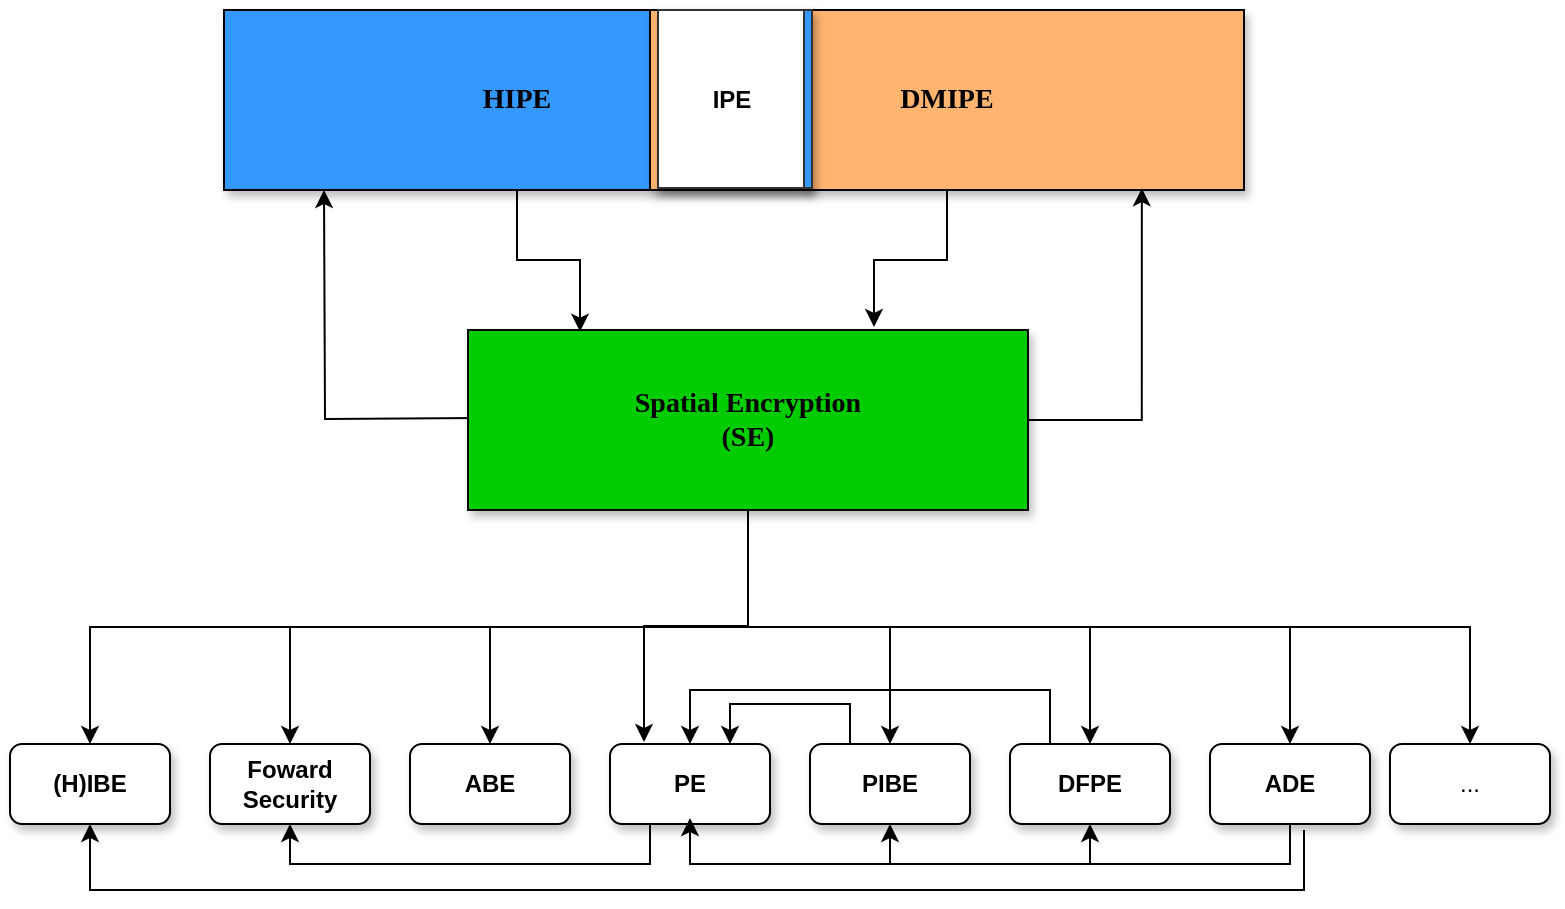 <mxfile version="20.0.4" type="github"><diagram id="eK1BAVBSJsMBC6bnclts" name="Page-1"><mxGraphModel dx="786" dy="457" grid="1" gridSize="10" guides="1" tooltips="1" connect="1" arrows="1" fold="1" page="1" pageScale="1" pageWidth="827" pageHeight="1169" math="0" shadow="0"><root><mxCell id="0"/><mxCell id="1" parent="0"/><mxCell id="ROZ5Phyzrz8tf6HLVchm-1" style="edgeStyle=orthogonalEdgeStyle;rounded=0;orthogonalLoop=1;jettySize=auto;html=1;exitX=0.5;exitY=1;exitDx=0;exitDy=0;" parent="1" source="ROZ5Phyzrz8tf6HLVchm-11" target="ROZ5Phyzrz8tf6HLVchm-14" edge="1"><mxGeometry relative="1" as="geometry"/></mxCell><mxCell id="ROZ5Phyzrz8tf6HLVchm-2" style="edgeStyle=orthogonalEdgeStyle;rounded=0;orthogonalLoop=1;jettySize=auto;html=1;exitX=0.5;exitY=1;exitDx=0;exitDy=0;" parent="1" source="ROZ5Phyzrz8tf6HLVchm-11" target="ROZ5Phyzrz8tf6HLVchm-15" edge="1"><mxGeometry relative="1" as="geometry"/></mxCell><mxCell id="ROZ5Phyzrz8tf6HLVchm-3" style="edgeStyle=orthogonalEdgeStyle;rounded=0;orthogonalLoop=1;jettySize=auto;html=1;exitX=0.5;exitY=1;exitDx=0;exitDy=0;entryX=0.5;entryY=0;entryDx=0;entryDy=0;" parent="1" source="ROZ5Phyzrz8tf6HLVchm-11" target="ROZ5Phyzrz8tf6HLVchm-16" edge="1"><mxGeometry relative="1" as="geometry"/></mxCell><mxCell id="ROZ5Phyzrz8tf6HLVchm-4" style="edgeStyle=orthogonalEdgeStyle;rounded=0;orthogonalLoop=1;jettySize=auto;html=1;exitX=0.5;exitY=1;exitDx=0;exitDy=0;" parent="1" source="ROZ5Phyzrz8tf6HLVchm-11" target="ROZ5Phyzrz8tf6HLVchm-25" edge="1"><mxGeometry relative="1" as="geometry"/></mxCell><mxCell id="ROZ5Phyzrz8tf6HLVchm-6" style="edgeStyle=orthogonalEdgeStyle;rounded=0;orthogonalLoop=1;jettySize=auto;html=1;exitX=0.5;exitY=1;exitDx=0;exitDy=0;" parent="1" source="ROZ5Phyzrz8tf6HLVchm-11" target="ROZ5Phyzrz8tf6HLVchm-20" edge="1"><mxGeometry relative="1" as="geometry"/></mxCell><mxCell id="ROZ5Phyzrz8tf6HLVchm-56" style="edgeStyle=orthogonalEdgeStyle;rounded=0;orthogonalLoop=1;jettySize=auto;html=1;exitX=0;exitY=0.5;exitDx=0;exitDy=0;entryX=0.15;entryY=1.011;entryDx=0;entryDy=0;entryPerimeter=0;" parent="1" edge="1"><mxGeometry relative="1" as="geometry"><mxPoint x="268.05" y="404.01" as="sourcePoint"/><mxPoint x="190.0" y="290" as="targetPoint"/></mxGeometry></mxCell><mxCell id="ROZ5Phyzrz8tf6HLVchm-59" style="edgeStyle=orthogonalEdgeStyle;rounded=0;orthogonalLoop=1;jettySize=auto;html=1;exitX=0.5;exitY=1;exitDx=0;exitDy=0;" parent="1" edge="1"><mxGeometry relative="1" as="geometry"><mxPoint x="402" y="449" as="sourcePoint"/><mxPoint x="350" y="566" as="targetPoint"/><Array as="points"><mxPoint x="402" y="508"/><mxPoint x="350" y="508"/></Array></mxGeometry></mxCell><mxCell id="ROZ5Phyzrz8tf6HLVchm-73" style="edgeStyle=orthogonalEdgeStyle;rounded=0;orthogonalLoop=1;jettySize=auto;html=1;exitX=0.5;exitY=1;exitDx=0;exitDy=0;entryX=0.5;entryY=0;entryDx=0;entryDy=0;" parent="1" source="ROZ5Phyzrz8tf6HLVchm-11" target="ROZ5Phyzrz8tf6HLVchm-19" edge="1"><mxGeometry relative="1" as="geometry"/></mxCell><mxCell id="ROZ5Phyzrz8tf6HLVchm-74" style="edgeStyle=orthogonalEdgeStyle;rounded=0;orthogonalLoop=1;jettySize=auto;html=1;exitX=0.5;exitY=1;exitDx=0;exitDy=0;entryX=0.5;entryY=0;entryDx=0;entryDy=0;" parent="1" source="ROZ5Phyzrz8tf6HLVchm-11" target="ROZ5Phyzrz8tf6HLVchm-24" edge="1"><mxGeometry relative="1" as="geometry"/></mxCell><mxCell id="ROZ5Phyzrz8tf6HLVchm-75" style="edgeStyle=orthogonalEdgeStyle;rounded=0;orthogonalLoop=1;jettySize=auto;html=1;exitX=1;exitY=0.5;exitDx=0;exitDy=0;entryX=0.828;entryY=0.99;entryDx=0;entryDy=0;entryPerimeter=0;" parent="1" source="ROZ5Phyzrz8tf6HLVchm-11" target="ROZ5Phyzrz8tf6HLVchm-51" edge="1"><mxGeometry relative="1" as="geometry"/></mxCell><mxCell id="ROZ5Phyzrz8tf6HLVchm-11" value="&lt;font style=&quot;font-size: 14px&quot;&gt;Spatial Encryption&lt;br&gt;(SE)&lt;/font&gt;" style="whiteSpace=wrap;html=1;rounded=0;shadow=1;comic=0;labelBackgroundColor=none;strokeWidth=1;fontFamily=Verdana;fontSize=12;align=center;fillColor=#00CC00;fontStyle=1" parent="1" vertex="1"><mxGeometry x="262" y="360" width="280" height="90" as="geometry"/></mxCell><mxCell id="ROZ5Phyzrz8tf6HLVchm-77" style="edgeStyle=orthogonalEdgeStyle;rounded=0;orthogonalLoop=1;jettySize=auto;html=1;exitX=0.5;exitY=1;exitDx=0;exitDy=0;entryX=0.2;entryY=0.009;entryDx=0;entryDy=0;entryPerimeter=0;" parent="1" source="ROZ5Phyzrz8tf6HLVchm-13" target="ROZ5Phyzrz8tf6HLVchm-11" edge="1"><mxGeometry relative="1" as="geometry"/></mxCell><mxCell id="ROZ5Phyzrz8tf6HLVchm-13" value="&lt;b&gt;&lt;font style=&quot;font-size: 14px&quot;&gt;HIPE&lt;/font&gt;&lt;/b&gt;" style="whiteSpace=wrap;html=1;rounded=0;shadow=1;comic=0;labelBackgroundColor=none;strokeWidth=1;fontFamily=Verdana;fontSize=12;align=center;fillColor=#3399FF;" parent="1" vertex="1"><mxGeometry x="140" y="200" width="293" height="90" as="geometry"/></mxCell><mxCell id="ROZ5Phyzrz8tf6HLVchm-14" value="&lt;b&gt;(H)IBE&lt;/b&gt;" style="rounded=1;whiteSpace=wrap;html=1;shadow=1;" parent="1" vertex="1"><mxGeometry x="33" y="567" width="80" height="40" as="geometry"/></mxCell><mxCell id="ROZ5Phyzrz8tf6HLVchm-15" value="&lt;b&gt;Foward Security&lt;/b&gt;" style="rounded=1;whiteSpace=wrap;html=1;shadow=1;" parent="1" vertex="1"><mxGeometry x="133" y="567" width="80" height="40" as="geometry"/></mxCell><mxCell id="ROZ5Phyzrz8tf6HLVchm-16" value="&lt;b&gt;ABE&lt;/b&gt;" style="rounded=1;whiteSpace=wrap;html=1;shadow=1;" parent="1" vertex="1"><mxGeometry x="233" y="567" width="80" height="40" as="geometry"/></mxCell><mxCell id="ROZ5Phyzrz8tf6HLVchm-17" style="edgeStyle=orthogonalEdgeStyle;rounded=0;orthogonalLoop=1;jettySize=auto;html=1;exitX=0.25;exitY=1;exitDx=0;exitDy=0;entryX=0.5;entryY=1;entryDx=0;entryDy=0;" parent="1" source="ROZ5Phyzrz8tf6HLVchm-18" target="ROZ5Phyzrz8tf6HLVchm-15" edge="1"><mxGeometry relative="1" as="geometry"/></mxCell><mxCell id="ROZ5Phyzrz8tf6HLVchm-18" value="&lt;b&gt;PE&lt;/b&gt;" style="rounded=1;whiteSpace=wrap;html=1;shadow=1;" parent="1" vertex="1"><mxGeometry x="333" y="567" width="80" height="40" as="geometry"/></mxCell><mxCell id="AG0mBOvxipmNYkRY5bKL-4" style="edgeStyle=orthogonalEdgeStyle;rounded=0;orthogonalLoop=1;jettySize=auto;html=1;exitX=0.25;exitY=0;exitDx=0;exitDy=0;entryX=0.75;entryY=0;entryDx=0;entryDy=0;" parent="1" source="ROZ5Phyzrz8tf6HLVchm-19" target="ROZ5Phyzrz8tf6HLVchm-18" edge="1"><mxGeometry relative="1" as="geometry"/></mxCell><mxCell id="ROZ5Phyzrz8tf6HLVchm-19" value="&lt;b&gt;PIBE&lt;/b&gt;" style="rounded=1;whiteSpace=wrap;html=1;shadow=1;" parent="1" vertex="1"><mxGeometry x="433" y="567" width="80" height="40" as="geometry"/></mxCell><mxCell id="AG0mBOvxipmNYkRY5bKL-7" style="edgeStyle=orthogonalEdgeStyle;rounded=0;orthogonalLoop=1;jettySize=auto;html=1;exitX=0.25;exitY=0;exitDx=0;exitDy=0;entryX=0.5;entryY=0;entryDx=0;entryDy=0;" parent="1" source="ROZ5Phyzrz8tf6HLVchm-20" target="ROZ5Phyzrz8tf6HLVchm-18" edge="1"><mxGeometry relative="1" as="geometry"><Array as="points"><mxPoint x="553" y="540"/><mxPoint x="373" y="540"/></Array></mxGeometry></mxCell><mxCell id="ROZ5Phyzrz8tf6HLVchm-20" value="&lt;b&gt;DFPE&lt;/b&gt;" style="rounded=1;whiteSpace=wrap;html=1;shadow=1;" parent="1" vertex="1"><mxGeometry x="533" y="567" width="80" height="40" as="geometry"/></mxCell><mxCell id="ROZ5Phyzrz8tf6HLVchm-21" style="edgeStyle=orthogonalEdgeStyle;rounded=0;orthogonalLoop=1;jettySize=auto;html=1;entryX=0.5;entryY=1;entryDx=0;entryDy=0;" parent="1" edge="1"><mxGeometry relative="1" as="geometry"><mxPoint x="678" y="607" as="sourcePoint"/><mxPoint x="373.0" y="604" as="targetPoint"/><Array as="points"><mxPoint x="673" y="607"/><mxPoint x="673" y="627"/><mxPoint x="373" y="627"/></Array></mxGeometry></mxCell><mxCell id="ROZ5Phyzrz8tf6HLVchm-22" style="edgeStyle=orthogonalEdgeStyle;rounded=0;orthogonalLoop=1;jettySize=auto;html=1;exitX=0.5;exitY=1;exitDx=0;exitDy=0;entryX=0.5;entryY=1;entryDx=0;entryDy=0;" parent="1" source="ROZ5Phyzrz8tf6HLVchm-24" target="ROZ5Phyzrz8tf6HLVchm-19" edge="1"><mxGeometry relative="1" as="geometry"/></mxCell><mxCell id="ROZ5Phyzrz8tf6HLVchm-23" style="edgeStyle=orthogonalEdgeStyle;rounded=0;orthogonalLoop=1;jettySize=auto;html=1;exitX=0.5;exitY=1;exitDx=0;exitDy=0;entryX=0.5;entryY=1;entryDx=0;entryDy=0;" parent="1" source="ROZ5Phyzrz8tf6HLVchm-24" target="ROZ5Phyzrz8tf6HLVchm-20" edge="1"><mxGeometry relative="1" as="geometry"/></mxCell><mxCell id="ROZ5Phyzrz8tf6HLVchm-24" value="&lt;b&gt;ADE&lt;/b&gt;" style="rounded=1;whiteSpace=wrap;html=1;shadow=1;" parent="1" vertex="1"><mxGeometry x="633" y="567" width="80" height="40" as="geometry"/></mxCell><mxCell id="ROZ5Phyzrz8tf6HLVchm-25" value="..." style="rounded=1;whiteSpace=wrap;html=1;shadow=1;" parent="1" vertex="1"><mxGeometry x="723" y="567" width="80" height="40" as="geometry"/></mxCell><mxCell id="ROZ5Phyzrz8tf6HLVchm-78" style="edgeStyle=orthogonalEdgeStyle;rounded=0;orthogonalLoop=1;jettySize=auto;html=1;exitX=0.5;exitY=1;exitDx=0;exitDy=0;entryX=0.725;entryY=-0.017;entryDx=0;entryDy=0;entryPerimeter=0;" parent="1" source="ROZ5Phyzrz8tf6HLVchm-51" target="ROZ5Phyzrz8tf6HLVchm-11" edge="1"><mxGeometry relative="1" as="geometry"/></mxCell><mxCell id="ROZ5Phyzrz8tf6HLVchm-51" value="&lt;b&gt;&lt;font style=&quot;font-size: 14px&quot;&gt;DMIPE&lt;/font&gt;&lt;/b&gt;" style="whiteSpace=wrap;html=1;rounded=0;shadow=1;comic=0;labelBackgroundColor=none;strokeWidth=1;fontFamily=Verdana;fontSize=12;align=center;fillColor=#FFB570;" parent="1" vertex="1"><mxGeometry x="353" y="200" width="297" height="90" as="geometry"/></mxCell><mxCell id="ROZ5Phyzrz8tf6HLVchm-70" value="&lt;b&gt;IPE&lt;/b&gt;" style="rounded=0;whiteSpace=wrap;html=1;shadow=1;strokeColor=#333333;" parent="1" vertex="1"><mxGeometry x="357" y="200" width="74" height="89" as="geometry"/></mxCell><mxCell id="ROZ5Phyzrz8tf6HLVchm-76" value="" style="rounded=0;whiteSpace=wrap;html=1;shadow=1;strokeColor=#333333;fillColor=#3399FF;" parent="1" vertex="1"><mxGeometry x="430" y="200" width="4" height="89" as="geometry"/></mxCell><mxCell id="AG0mBOvxipmNYkRY5bKL-1" style="edgeStyle=orthogonalEdgeStyle;rounded=0;orthogonalLoop=1;jettySize=auto;html=1;entryX=0.5;entryY=1;entryDx=0;entryDy=0;" parent="1" target="ROZ5Phyzrz8tf6HLVchm-14" edge="1"><mxGeometry relative="1" as="geometry"><mxPoint x="680" y="610" as="sourcePoint"/><mxPoint x="183" y="617" as="targetPoint"/><Array as="points"><mxPoint x="680" y="640"/><mxPoint x="73" y="640"/></Array></mxGeometry></mxCell></root></mxGraphModel></diagram></mxfile>